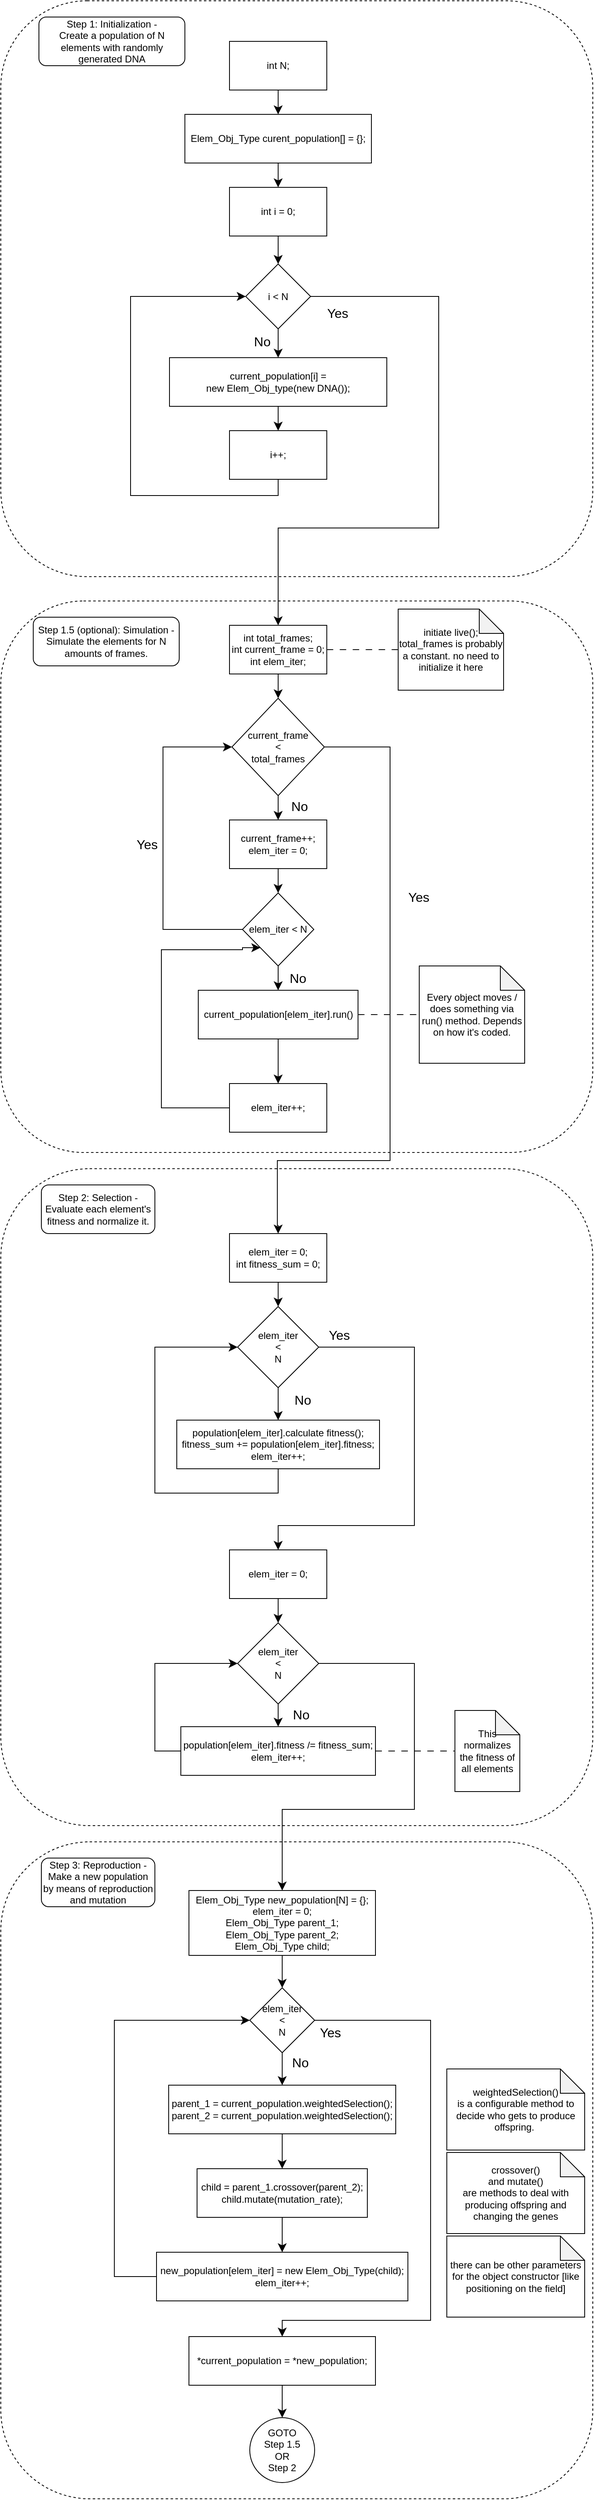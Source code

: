 <mxfile version="24.6.4" type="device">
  <diagram id="C5RBs43oDa-KdzZeNtuy" name="Page-1">
    <mxGraphModel dx="1290" dy="655" grid="1" gridSize="10" guides="1" tooltips="1" connect="1" arrows="1" fold="1" page="1" pageScale="1" pageWidth="827" pageHeight="1169" math="0" shadow="0">
      <root>
        <mxCell id="WIyWlLk6GJQsqaUBKTNV-0" />
        <mxCell id="WIyWlLk6GJQsqaUBKTNV-1" parent="WIyWlLk6GJQsqaUBKTNV-0" />
        <mxCell id="e808V6CF4RWKdssIjrf6-86" value="" style="rounded=1;whiteSpace=wrap;html=1;dashed=1;glass=0;strokeWidth=1;fillOpacity=0;" vertex="1" parent="WIyWlLk6GJQsqaUBKTNV-1">
          <mxGeometry x="50" y="2471" width="730" height="810" as="geometry" />
        </mxCell>
        <mxCell id="e808V6CF4RWKdssIjrf6-63" value="" style="rounded=1;whiteSpace=wrap;html=1;dashed=1;glass=0;strokeWidth=1;fillOpacity=0;" vertex="1" parent="WIyWlLk6GJQsqaUBKTNV-1">
          <mxGeometry x="50" y="1641" width="730" height="810" as="geometry" />
        </mxCell>
        <mxCell id="e808V6CF4RWKdssIjrf6-17" value="" style="rounded=1;whiteSpace=wrap;html=1;dashed=1;glass=0;strokeWidth=1;fillOpacity=0;" vertex="1" parent="WIyWlLk6GJQsqaUBKTNV-1">
          <mxGeometry x="50" y="201" width="730" height="710" as="geometry" />
        </mxCell>
        <mxCell id="e808V6CF4RWKdssIjrf6-18" value="Step 1: Initialization -&lt;br&gt;Create a population of N elements with randomly generated DNA" style="rounded=1;whiteSpace=wrap;html=1;fontSize=12;glass=0;strokeWidth=1;shadow=0;" vertex="1" parent="WIyWlLk6GJQsqaUBKTNV-1">
          <mxGeometry x="97" y="221" width="180" height="60" as="geometry" />
        </mxCell>
        <mxCell id="e808V6CF4RWKdssIjrf6-27" style="edgeStyle=none;curved=1;rounded=0;orthogonalLoop=1;jettySize=auto;html=1;exitX=0.5;exitY=1;exitDx=0;exitDy=0;entryX=0.5;entryY=0;entryDx=0;entryDy=0;fontSize=12;startSize=8;endSize=8;" edge="1" parent="WIyWlLk6GJQsqaUBKTNV-1" source="e808V6CF4RWKdssIjrf6-19" target="e808V6CF4RWKdssIjrf6-20">
          <mxGeometry relative="1" as="geometry" />
        </mxCell>
        <mxCell id="e808V6CF4RWKdssIjrf6-19" value="int N;" style="rounded=0;whiteSpace=wrap;html=1;" vertex="1" parent="WIyWlLk6GJQsqaUBKTNV-1">
          <mxGeometry x="332" y="251" width="120" height="60" as="geometry" />
        </mxCell>
        <mxCell id="e808V6CF4RWKdssIjrf6-28" style="edgeStyle=none;curved=1;rounded=0;orthogonalLoop=1;jettySize=auto;html=1;exitX=0.5;exitY=1;exitDx=0;exitDy=0;entryX=0.5;entryY=0;entryDx=0;entryDy=0;fontSize=12;startSize=8;endSize=8;" edge="1" parent="WIyWlLk6GJQsqaUBKTNV-1" source="e808V6CF4RWKdssIjrf6-20" target="e808V6CF4RWKdssIjrf6-21">
          <mxGeometry relative="1" as="geometry" />
        </mxCell>
        <mxCell id="e808V6CF4RWKdssIjrf6-20" value="Elem_Obj_Type curent_population[] = {};" style="rounded=0;whiteSpace=wrap;html=1;" vertex="1" parent="WIyWlLk6GJQsqaUBKTNV-1">
          <mxGeometry x="277" y="341" width="230" height="60" as="geometry" />
        </mxCell>
        <mxCell id="e808V6CF4RWKdssIjrf6-29" style="edgeStyle=none;curved=1;rounded=0;orthogonalLoop=1;jettySize=auto;html=1;exitX=0.5;exitY=1;exitDx=0;exitDy=0;entryX=0.5;entryY=0;entryDx=0;entryDy=0;fontSize=12;startSize=8;endSize=8;" edge="1" parent="WIyWlLk6GJQsqaUBKTNV-1" source="e808V6CF4RWKdssIjrf6-21" target="e808V6CF4RWKdssIjrf6-22">
          <mxGeometry relative="1" as="geometry" />
        </mxCell>
        <mxCell id="e808V6CF4RWKdssIjrf6-21" value="int i = 0;" style="rounded=0;whiteSpace=wrap;html=1;" vertex="1" parent="WIyWlLk6GJQsqaUBKTNV-1">
          <mxGeometry x="332" y="431" width="120" height="60" as="geometry" />
        </mxCell>
        <mxCell id="e808V6CF4RWKdssIjrf6-25" style="edgeStyle=none;curved=1;rounded=0;orthogonalLoop=1;jettySize=auto;html=1;exitX=0.5;exitY=1;exitDx=0;exitDy=0;entryX=0.5;entryY=0;entryDx=0;entryDy=0;fontSize=12;startSize=8;endSize=8;" edge="1" parent="WIyWlLk6GJQsqaUBKTNV-1" source="e808V6CF4RWKdssIjrf6-22" target="e808V6CF4RWKdssIjrf6-23">
          <mxGeometry relative="1" as="geometry" />
        </mxCell>
        <mxCell id="e808V6CF4RWKdssIjrf6-36" style="edgeStyle=orthogonalEdgeStyle;rounded=0;orthogonalLoop=1;jettySize=auto;html=1;exitX=1;exitY=0.5;exitDx=0;exitDy=0;entryX=0.5;entryY=0;entryDx=0;entryDy=0;fontSize=12;startSize=8;endSize=8;" edge="1" parent="WIyWlLk6GJQsqaUBKTNV-1" source="e808V6CF4RWKdssIjrf6-22" target="e808V6CF4RWKdssIjrf6-35">
          <mxGeometry relative="1" as="geometry">
            <Array as="points">
              <mxPoint x="590" y="566" />
              <mxPoint x="590" y="851" />
              <mxPoint x="392" y="851" />
            </Array>
          </mxGeometry>
        </mxCell>
        <mxCell id="e808V6CF4RWKdssIjrf6-22" value="i &amp;lt; N" style="rhombus;whiteSpace=wrap;html=1;" vertex="1" parent="WIyWlLk6GJQsqaUBKTNV-1">
          <mxGeometry x="352" y="525.5" width="80" height="80" as="geometry" />
        </mxCell>
        <mxCell id="e808V6CF4RWKdssIjrf6-30" style="edgeStyle=none;curved=1;rounded=0;orthogonalLoop=1;jettySize=auto;html=1;exitX=0.5;exitY=1;exitDx=0;exitDy=0;fontSize=12;startSize=8;endSize=8;" edge="1" parent="WIyWlLk6GJQsqaUBKTNV-1" source="e808V6CF4RWKdssIjrf6-23" target="e808V6CF4RWKdssIjrf6-24">
          <mxGeometry relative="1" as="geometry" />
        </mxCell>
        <mxCell id="e808V6CF4RWKdssIjrf6-23" value="current_population[i] = &lt;br&gt;new Elem_Obj_type(new DNA());" style="rounded=0;whiteSpace=wrap;html=1;" vertex="1" parent="WIyWlLk6GJQsqaUBKTNV-1">
          <mxGeometry x="258" y="641" width="268" height="60" as="geometry" />
        </mxCell>
        <mxCell id="e808V6CF4RWKdssIjrf6-31" style="edgeStyle=orthogonalEdgeStyle;rounded=0;orthogonalLoop=1;jettySize=auto;html=1;exitX=0.5;exitY=1;exitDx=0;exitDy=0;entryX=0;entryY=0.5;entryDx=0;entryDy=0;fontSize=12;startSize=8;endSize=8;" edge="1" parent="WIyWlLk6GJQsqaUBKTNV-1" source="e808V6CF4RWKdssIjrf6-24" target="e808V6CF4RWKdssIjrf6-22">
          <mxGeometry relative="1" as="geometry">
            <Array as="points">
              <mxPoint x="392" y="811" />
              <mxPoint x="210" y="811" />
              <mxPoint x="210" y="566" />
            </Array>
          </mxGeometry>
        </mxCell>
        <mxCell id="e808V6CF4RWKdssIjrf6-24" value="i++;" style="rounded=0;whiteSpace=wrap;html=1;" vertex="1" parent="WIyWlLk6GJQsqaUBKTNV-1">
          <mxGeometry x="332" y="731" width="120" height="60" as="geometry" />
        </mxCell>
        <mxCell id="e808V6CF4RWKdssIjrf6-26" value="No" style="text;html=1;align=center;verticalAlign=middle;resizable=0;points=[];autosize=1;strokeColor=none;fillColor=none;fontSize=16;" vertex="1" parent="WIyWlLk6GJQsqaUBKTNV-1">
          <mxGeometry x="352" y="605.5" width="40" height="30" as="geometry" />
        </mxCell>
        <mxCell id="e808V6CF4RWKdssIjrf6-32" value="" style="rounded=1;whiteSpace=wrap;html=1;dashed=1;glass=0;strokeWidth=1;fillOpacity=0;" vertex="1" parent="WIyWlLk6GJQsqaUBKTNV-1">
          <mxGeometry x="50" y="941" width="730" height="680" as="geometry" />
        </mxCell>
        <mxCell id="e808V6CF4RWKdssIjrf6-34" value="Step 1.5 (optional): Simulation - &lt;br&gt;Simulate the elements for N amounts of frames." style="rounded=1;whiteSpace=wrap;html=1;fontSize=12;glass=0;strokeWidth=1;shadow=0;" vertex="1" parent="WIyWlLk6GJQsqaUBKTNV-1">
          <mxGeometry x="90" y="961" width="180" height="60" as="geometry" />
        </mxCell>
        <mxCell id="e808V6CF4RWKdssIjrf6-42" style="edgeStyle=none;curved=1;rounded=0;orthogonalLoop=1;jettySize=auto;html=1;exitX=0.5;exitY=1;exitDx=0;exitDy=0;fontSize=12;startSize=8;endSize=8;" edge="1" parent="WIyWlLk6GJQsqaUBKTNV-1" source="e808V6CF4RWKdssIjrf6-35" target="e808V6CF4RWKdssIjrf6-41">
          <mxGeometry relative="1" as="geometry" />
        </mxCell>
        <mxCell id="e808V6CF4RWKdssIjrf6-35" value="int total_frames;&lt;br&gt;int current_frame = 0;&lt;div&gt;int elem_iter;&lt;/div&gt;" style="rounded=0;whiteSpace=wrap;html=1;" vertex="1" parent="WIyWlLk6GJQsqaUBKTNV-1">
          <mxGeometry x="332" y="971" width="120" height="60" as="geometry" />
        </mxCell>
        <mxCell id="e808V6CF4RWKdssIjrf6-37" value="Yes" style="text;html=1;align=center;verticalAlign=middle;resizable=0;points=[];autosize=1;strokeColor=none;fillColor=none;fontSize=16;" vertex="1" parent="WIyWlLk6GJQsqaUBKTNV-1">
          <mxGeometry x="440" y="571" width="50" height="30" as="geometry" />
        </mxCell>
        <mxCell id="e808V6CF4RWKdssIjrf6-38" value="initiate live();&lt;div&gt;total_frames is probably a constant. no need to initialize it here&lt;/div&gt;" style="shape=note;whiteSpace=wrap;html=1;backgroundOutline=1;darkOpacity=0.05;" vertex="1" parent="WIyWlLk6GJQsqaUBKTNV-1">
          <mxGeometry x="540" y="951" width="130" height="100" as="geometry" />
        </mxCell>
        <mxCell id="e808V6CF4RWKdssIjrf6-39" style="edgeStyle=none;curved=1;rounded=0;orthogonalLoop=1;jettySize=auto;html=1;exitX=1;exitY=0.5;exitDx=0;exitDy=0;entryX=0;entryY=0.5;entryDx=0;entryDy=0;entryPerimeter=0;fontSize=12;startSize=8;endSize=8;endArrow=none;endFill=0;dashed=1;dashPattern=8 8;" edge="1" parent="WIyWlLk6GJQsqaUBKTNV-1" source="e808V6CF4RWKdssIjrf6-35" target="e808V6CF4RWKdssIjrf6-38">
          <mxGeometry relative="1" as="geometry" />
        </mxCell>
        <mxCell id="e808V6CF4RWKdssIjrf6-45" style="edgeStyle=none;curved=1;rounded=0;orthogonalLoop=1;jettySize=auto;html=1;exitX=0.5;exitY=1;exitDx=0;exitDy=0;fontSize=12;startSize=8;endSize=8;entryX=0.5;entryY=0;entryDx=0;entryDy=0;" edge="1" parent="WIyWlLk6GJQsqaUBKTNV-1" source="e808V6CF4RWKdssIjrf6-41" target="e808V6CF4RWKdssIjrf6-55">
          <mxGeometry relative="1" as="geometry">
            <mxPoint x="390" y="1196" as="sourcePoint" />
          </mxGeometry>
        </mxCell>
        <mxCell id="e808V6CF4RWKdssIjrf6-60" style="edgeStyle=orthogonalEdgeStyle;rounded=0;orthogonalLoop=1;jettySize=auto;html=1;exitX=1;exitY=0.5;exitDx=0;exitDy=0;fontSize=12;startSize=8;endSize=8;entryX=0.5;entryY=0;entryDx=0;entryDy=0;" edge="1" parent="WIyWlLk6GJQsqaUBKTNV-1" source="e808V6CF4RWKdssIjrf6-41" target="e808V6CF4RWKdssIjrf6-64">
          <mxGeometry relative="1" as="geometry">
            <mxPoint x="390" y="1681" as="targetPoint" />
            <Array as="points">
              <mxPoint x="530" y="1121" />
              <mxPoint x="530" y="1631" />
              <mxPoint x="391" y="1631" />
              <mxPoint x="391" y="1711" />
            </Array>
          </mxGeometry>
        </mxCell>
        <mxCell id="e808V6CF4RWKdssIjrf6-41" value="current_frame&lt;br&gt;&amp;lt;&lt;br&gt;total_frames" style="rhombus;whiteSpace=wrap;html=1;" vertex="1" parent="WIyWlLk6GJQsqaUBKTNV-1">
          <mxGeometry x="335" y="1061" width="114" height="120" as="geometry" />
        </mxCell>
        <mxCell id="e808V6CF4RWKdssIjrf6-48" style="edgeStyle=none;curved=1;rounded=0;orthogonalLoop=1;jettySize=auto;html=1;exitX=0.5;exitY=1;exitDx=0;exitDy=0;entryX=0.5;entryY=0;entryDx=0;entryDy=0;fontSize=12;startSize=8;endSize=8;" edge="1" parent="WIyWlLk6GJQsqaUBKTNV-1" source="e808V6CF4RWKdssIjrf6-44" target="e808V6CF4RWKdssIjrf6-47">
          <mxGeometry relative="1" as="geometry">
            <mxPoint x="392" y="1401" as="sourcePoint" />
          </mxGeometry>
        </mxCell>
        <mxCell id="e808V6CF4RWKdssIjrf6-58" style="edgeStyle=orthogonalEdgeStyle;rounded=0;orthogonalLoop=1;jettySize=auto;html=1;exitX=0;exitY=0.5;exitDx=0;exitDy=0;entryX=0;entryY=0.5;entryDx=0;entryDy=0;fontSize=12;startSize=8;endSize=8;" edge="1" parent="WIyWlLk6GJQsqaUBKTNV-1" source="e808V6CF4RWKdssIjrf6-44" target="e808V6CF4RWKdssIjrf6-41">
          <mxGeometry relative="1" as="geometry">
            <Array as="points">
              <mxPoint x="250" y="1346" />
              <mxPoint x="250" y="1121" />
            </Array>
          </mxGeometry>
        </mxCell>
        <mxCell id="e808V6CF4RWKdssIjrf6-44" value="elem_iter &amp;lt; N" style="rhombus;whiteSpace=wrap;html=1;" vertex="1" parent="WIyWlLk6GJQsqaUBKTNV-1">
          <mxGeometry x="348" y="1301" width="88" height="90" as="geometry" />
        </mxCell>
        <mxCell id="e808V6CF4RWKdssIjrf6-46" value="No" style="text;html=1;align=center;verticalAlign=middle;resizable=0;points=[];autosize=1;strokeColor=none;fillColor=none;fontSize=16;" vertex="1" parent="WIyWlLk6GJQsqaUBKTNV-1">
          <mxGeometry x="398" y="1179" width="40" height="30" as="geometry" />
        </mxCell>
        <mxCell id="e808V6CF4RWKdssIjrf6-53" style="edgeStyle=none;curved=1;rounded=0;orthogonalLoop=1;jettySize=auto;html=1;exitX=0.5;exitY=1;exitDx=0;exitDy=0;entryX=0.5;entryY=0;entryDx=0;entryDy=0;fontSize=12;startSize=8;endSize=8;" edge="1" parent="WIyWlLk6GJQsqaUBKTNV-1" source="e808V6CF4RWKdssIjrf6-47" target="e808V6CF4RWKdssIjrf6-52">
          <mxGeometry relative="1" as="geometry" />
        </mxCell>
        <mxCell id="e808V6CF4RWKdssIjrf6-47" value="current_population[elem_iter].run()" style="rounded=0;whiteSpace=wrap;html=1;" vertex="1" parent="WIyWlLk6GJQsqaUBKTNV-1">
          <mxGeometry x="293.5" y="1421" width="197" height="60" as="geometry" />
        </mxCell>
        <mxCell id="e808V6CF4RWKdssIjrf6-56" value="" style="edgeStyle=none;curved=1;rounded=0;orthogonalLoop=1;jettySize=auto;html=1;fontSize=12;startSize=8;endSize=8;" edge="1" parent="WIyWlLk6GJQsqaUBKTNV-1" source="e808V6CF4RWKdssIjrf6-49" target="e808V6CF4RWKdssIjrf6-47">
          <mxGeometry relative="1" as="geometry" />
        </mxCell>
        <mxCell id="e808V6CF4RWKdssIjrf6-49" value="No" style="text;html=1;align=center;verticalAlign=middle;resizable=0;points=[];autosize=1;strokeColor=none;fillColor=none;fontSize=16;" vertex="1" parent="WIyWlLk6GJQsqaUBKTNV-1">
          <mxGeometry x="396" y="1391" width="40" height="30" as="geometry" />
        </mxCell>
        <mxCell id="e808V6CF4RWKdssIjrf6-50" value="Every object moves / does something via run() method. Depends on how it&#39;s coded." style="shape=note;whiteSpace=wrap;html=1;backgroundOutline=1;darkOpacity=0.05;" vertex="1" parent="WIyWlLk6GJQsqaUBKTNV-1">
          <mxGeometry x="566" y="1391" width="130" height="120" as="geometry" />
        </mxCell>
        <mxCell id="e808V6CF4RWKdssIjrf6-51" style="edgeStyle=none;curved=1;rounded=0;orthogonalLoop=1;jettySize=auto;html=1;exitX=1;exitY=0.5;exitDx=0;exitDy=0;entryX=0;entryY=0.5;entryDx=0;entryDy=0;entryPerimeter=0;fontSize=12;startSize=8;endSize=8;endArrow=none;endFill=0;dashed=1;dashPattern=8 8;" edge="1" parent="WIyWlLk6GJQsqaUBKTNV-1" source="e808V6CF4RWKdssIjrf6-47" target="e808V6CF4RWKdssIjrf6-50">
          <mxGeometry relative="1" as="geometry">
            <mxPoint x="458" y="1111" as="sourcePoint" />
            <mxPoint x="546" y="1111" as="targetPoint" />
          </mxGeometry>
        </mxCell>
        <mxCell id="e808V6CF4RWKdssIjrf6-54" style="edgeStyle=orthogonalEdgeStyle;rounded=0;orthogonalLoop=1;jettySize=auto;html=1;exitX=0;exitY=0.5;exitDx=0;exitDy=0;entryX=0;entryY=1;entryDx=0;entryDy=0;fontSize=12;startSize=8;endSize=8;" edge="1" parent="WIyWlLk6GJQsqaUBKTNV-1" source="e808V6CF4RWKdssIjrf6-52" target="e808V6CF4RWKdssIjrf6-44">
          <mxGeometry relative="1" as="geometry">
            <Array as="points">
              <mxPoint x="248" y="1566" />
              <mxPoint x="248" y="1371" />
              <mxPoint x="348" y="1371" />
              <mxPoint x="348" y="1369" />
            </Array>
          </mxGeometry>
        </mxCell>
        <mxCell id="e808V6CF4RWKdssIjrf6-52" value="elem_iter++;" style="rounded=0;whiteSpace=wrap;html=1;" vertex="1" parent="WIyWlLk6GJQsqaUBKTNV-1">
          <mxGeometry x="332" y="1536" width="120" height="60" as="geometry" />
        </mxCell>
        <mxCell id="e808V6CF4RWKdssIjrf6-57" style="edgeStyle=none;curved=1;rounded=0;orthogonalLoop=1;jettySize=auto;html=1;exitX=0.5;exitY=1;exitDx=0;exitDy=0;entryX=0.5;entryY=0;entryDx=0;entryDy=0;fontSize=12;startSize=8;endSize=8;" edge="1" parent="WIyWlLk6GJQsqaUBKTNV-1" source="e808V6CF4RWKdssIjrf6-55" target="e808V6CF4RWKdssIjrf6-44">
          <mxGeometry relative="1" as="geometry" />
        </mxCell>
        <mxCell id="e808V6CF4RWKdssIjrf6-55" value="&lt;div&gt;current_frame++;&lt;/div&gt;elem_iter = 0;" style="rounded=0;whiteSpace=wrap;html=1;" vertex="1" parent="WIyWlLk6GJQsqaUBKTNV-1">
          <mxGeometry x="332" y="1211" width="120" height="60" as="geometry" />
        </mxCell>
        <mxCell id="e808V6CF4RWKdssIjrf6-59" value="Yes" style="text;html=1;align=center;verticalAlign=middle;resizable=0;points=[];autosize=1;strokeColor=none;fillColor=none;fontSize=16;" vertex="1" parent="WIyWlLk6GJQsqaUBKTNV-1">
          <mxGeometry x="205" y="1226" width="50" height="30" as="geometry" />
        </mxCell>
        <mxCell id="e808V6CF4RWKdssIjrf6-61" value="Yes" style="text;html=1;align=center;verticalAlign=middle;resizable=0;points=[];autosize=1;strokeColor=none;fillColor=none;fontSize=16;" vertex="1" parent="WIyWlLk6GJQsqaUBKTNV-1">
          <mxGeometry x="540" y="1291" width="50" height="30" as="geometry" />
        </mxCell>
        <mxCell id="e808V6CF4RWKdssIjrf6-62" value="Step 2: Selection -Evaluate each element&#39;s fitness and normalize it." style="rounded=1;whiteSpace=wrap;html=1;fontSize=12;glass=0;strokeWidth=1;shadow=0;" vertex="1" parent="WIyWlLk6GJQsqaUBKTNV-1">
          <mxGeometry x="100" y="1661" width="140" height="60" as="geometry" />
        </mxCell>
        <mxCell id="e808V6CF4RWKdssIjrf6-66" style="edgeStyle=none;curved=1;rounded=0;orthogonalLoop=1;jettySize=auto;html=1;exitX=0.5;exitY=1;exitDx=0;exitDy=0;entryX=0.5;entryY=0;entryDx=0;entryDy=0;fontSize=12;startSize=8;endSize=8;" edge="1" parent="WIyWlLk6GJQsqaUBKTNV-1" source="e808V6CF4RWKdssIjrf6-64" target="e808V6CF4RWKdssIjrf6-65">
          <mxGeometry relative="1" as="geometry" />
        </mxCell>
        <mxCell id="e808V6CF4RWKdssIjrf6-64" value="elem_iter = 0;&lt;div&gt;int fitness_sum = 0;&lt;/div&gt;" style="rounded=0;whiteSpace=wrap;html=1;" vertex="1" parent="WIyWlLk6GJQsqaUBKTNV-1">
          <mxGeometry x="332" y="1721" width="120" height="60" as="geometry" />
        </mxCell>
        <mxCell id="e808V6CF4RWKdssIjrf6-73" style="edgeStyle=orthogonalEdgeStyle;rounded=0;orthogonalLoop=1;jettySize=auto;html=1;exitX=1;exitY=0.5;exitDx=0;exitDy=0;fontSize=12;startSize=8;endSize=8;entryX=0.5;entryY=0;entryDx=0;entryDy=0;" edge="1" parent="WIyWlLk6GJQsqaUBKTNV-1" source="e808V6CF4RWKdssIjrf6-65" target="e808V6CF4RWKdssIjrf6-75">
          <mxGeometry relative="1" as="geometry">
            <mxPoint x="790" y="2071" as="targetPoint" />
            <Array as="points">
              <mxPoint x="560" y="1861" />
              <mxPoint x="560" y="2081" />
              <mxPoint x="392" y="2081" />
            </Array>
          </mxGeometry>
        </mxCell>
        <mxCell id="e808V6CF4RWKdssIjrf6-65" value="elem_iter&lt;div&gt;&amp;lt;&lt;/div&gt;&lt;div&gt;N&lt;/div&gt;" style="rhombus;whiteSpace=wrap;html=1;" vertex="1" parent="WIyWlLk6GJQsqaUBKTNV-1">
          <mxGeometry x="342" y="1811" width="100" height="100" as="geometry" />
        </mxCell>
        <mxCell id="e808V6CF4RWKdssIjrf6-72" style="edgeStyle=orthogonalEdgeStyle;rounded=0;orthogonalLoop=1;jettySize=auto;html=1;exitX=0.5;exitY=1;exitDx=0;exitDy=0;entryX=0;entryY=0.5;entryDx=0;entryDy=0;fontSize=12;startSize=8;endSize=8;" edge="1" parent="WIyWlLk6GJQsqaUBKTNV-1" source="e808V6CF4RWKdssIjrf6-68" target="e808V6CF4RWKdssIjrf6-65">
          <mxGeometry relative="1" as="geometry">
            <Array as="points">
              <mxPoint x="392" y="2041" />
              <mxPoint x="240" y="2041" />
              <mxPoint x="240" y="1861" />
            </Array>
          </mxGeometry>
        </mxCell>
        <mxCell id="e808V6CF4RWKdssIjrf6-68" value="population[elem_iter].calculate fitness();&lt;div&gt;fitness_sum += population[elem_iter].fitness;&lt;/div&gt;&lt;div&gt;elem_iter++;&lt;/div&gt;" style="rounded=0;whiteSpace=wrap;html=1;" vertex="1" parent="WIyWlLk6GJQsqaUBKTNV-1">
          <mxGeometry x="267" y="1951" width="250" height="60" as="geometry" />
        </mxCell>
        <mxCell id="e808V6CF4RWKdssIjrf6-71" value="" style="edgeStyle=none;curved=1;rounded=0;orthogonalLoop=1;jettySize=auto;html=1;exitX=0.5;exitY=1;exitDx=0;exitDy=0;entryX=0.5;entryY=0;entryDx=0;entryDy=0;fontSize=12;startSize=8;endSize=8;" edge="1" parent="WIyWlLk6GJQsqaUBKTNV-1" source="e808V6CF4RWKdssIjrf6-65" target="e808V6CF4RWKdssIjrf6-68">
          <mxGeometry relative="1" as="geometry">
            <mxPoint x="392" y="1911" as="sourcePoint" />
            <mxPoint x="392" y="1941" as="targetPoint" />
          </mxGeometry>
        </mxCell>
        <mxCell id="e808V6CF4RWKdssIjrf6-70" value="No" style="text;html=1;align=center;verticalAlign=middle;resizable=0;points=[];autosize=1;strokeColor=none;fillColor=none;fontSize=16;" vertex="1" parent="WIyWlLk6GJQsqaUBKTNV-1">
          <mxGeometry x="402" y="1911" width="40" height="30" as="geometry" />
        </mxCell>
        <mxCell id="e808V6CF4RWKdssIjrf6-74" value="Yes" style="text;html=1;align=center;verticalAlign=middle;resizable=0;points=[];autosize=1;strokeColor=none;fillColor=none;fontSize=16;" vertex="1" parent="WIyWlLk6GJQsqaUBKTNV-1">
          <mxGeometry x="442" y="1831" width="50" height="30" as="geometry" />
        </mxCell>
        <mxCell id="e808V6CF4RWKdssIjrf6-77" style="edgeStyle=none;curved=1;rounded=0;orthogonalLoop=1;jettySize=auto;html=1;exitX=0.5;exitY=1;exitDx=0;exitDy=0;entryX=0.5;entryY=0;entryDx=0;entryDy=0;fontSize=12;startSize=8;endSize=8;" edge="1" parent="WIyWlLk6GJQsqaUBKTNV-1" source="e808V6CF4RWKdssIjrf6-75" target="e808V6CF4RWKdssIjrf6-76">
          <mxGeometry relative="1" as="geometry" />
        </mxCell>
        <mxCell id="e808V6CF4RWKdssIjrf6-75" value="elem_iter = 0;" style="rounded=0;whiteSpace=wrap;html=1;" vertex="1" parent="WIyWlLk6GJQsqaUBKTNV-1">
          <mxGeometry x="332" y="2111" width="120" height="60" as="geometry" />
        </mxCell>
        <mxCell id="e808V6CF4RWKdssIjrf6-88" style="edgeStyle=orthogonalEdgeStyle;rounded=0;orthogonalLoop=1;jettySize=auto;html=1;exitX=1;exitY=0.5;exitDx=0;exitDy=0;entryX=0.5;entryY=0;entryDx=0;entryDy=0;fontSize=12;startSize=8;endSize=8;" edge="1" parent="WIyWlLk6GJQsqaUBKTNV-1" source="e808V6CF4RWKdssIjrf6-76" target="e808V6CF4RWKdssIjrf6-87">
          <mxGeometry relative="1" as="geometry">
            <Array as="points">
              <mxPoint x="560" y="2251" />
              <mxPoint x="560" y="2431" />
              <mxPoint x="397" y="2431" />
            </Array>
          </mxGeometry>
        </mxCell>
        <mxCell id="e808V6CF4RWKdssIjrf6-76" value="elem_iter&lt;div&gt;&amp;lt;&lt;/div&gt;&lt;div&gt;N&lt;/div&gt;" style="rhombus;whiteSpace=wrap;html=1;" vertex="1" parent="WIyWlLk6GJQsqaUBKTNV-1">
          <mxGeometry x="342" y="2201" width="100" height="100" as="geometry" />
        </mxCell>
        <mxCell id="e808V6CF4RWKdssIjrf6-78" value="" style="edgeStyle=none;curved=1;rounded=0;orthogonalLoop=1;jettySize=auto;html=1;exitX=0.5;exitY=1;exitDx=0;exitDy=0;entryX=0.5;entryY=0;entryDx=0;entryDy=0;fontSize=12;startSize=8;endSize=8;" edge="1" parent="WIyWlLk6GJQsqaUBKTNV-1" source="e808V6CF4RWKdssIjrf6-76" target="e808V6CF4RWKdssIjrf6-80">
          <mxGeometry relative="1" as="geometry">
            <mxPoint x="390" y="2331" as="sourcePoint" />
            <mxPoint x="390" y="2371" as="targetPoint" />
          </mxGeometry>
        </mxCell>
        <mxCell id="e808V6CF4RWKdssIjrf6-79" value="No" style="text;html=1;align=center;verticalAlign=middle;resizable=0;points=[];autosize=1;strokeColor=none;fillColor=none;fontSize=16;" vertex="1" parent="WIyWlLk6GJQsqaUBKTNV-1">
          <mxGeometry x="400" y="2299" width="40" height="30" as="geometry" />
        </mxCell>
        <mxCell id="e808V6CF4RWKdssIjrf6-81" style="edgeStyle=orthogonalEdgeStyle;rounded=0;orthogonalLoop=1;jettySize=auto;html=1;exitX=0;exitY=0.5;exitDx=0;exitDy=0;entryX=0;entryY=0.5;entryDx=0;entryDy=0;fontSize=12;startSize=8;endSize=8;" edge="1" parent="WIyWlLk6GJQsqaUBKTNV-1" source="e808V6CF4RWKdssIjrf6-80" target="e808V6CF4RWKdssIjrf6-76">
          <mxGeometry relative="1" as="geometry">
            <Array as="points">
              <mxPoint x="240" y="2359" />
              <mxPoint x="240" y="2251" />
            </Array>
          </mxGeometry>
        </mxCell>
        <mxCell id="e808V6CF4RWKdssIjrf6-80" value="population[elem_iter].fitness /= fitness_sum;&lt;div&gt;elem_iter++;&lt;/div&gt;" style="rounded=0;whiteSpace=wrap;html=1;" vertex="1" parent="WIyWlLk6GJQsqaUBKTNV-1">
          <mxGeometry x="272" y="2329" width="240" height="60" as="geometry" />
        </mxCell>
        <mxCell id="e808V6CF4RWKdssIjrf6-82" value="This normalizes the fitness of all elements" style="shape=note;whiteSpace=wrap;html=1;backgroundOutline=1;darkOpacity=0.05;" vertex="1" parent="WIyWlLk6GJQsqaUBKTNV-1">
          <mxGeometry x="610" y="2309" width="80" height="100" as="geometry" />
        </mxCell>
        <mxCell id="e808V6CF4RWKdssIjrf6-83" style="edgeStyle=none;curved=1;rounded=0;orthogonalLoop=1;jettySize=auto;html=1;exitX=1;exitY=0.5;exitDx=0;exitDy=0;entryX=0;entryY=0.5;entryDx=0;entryDy=0;entryPerimeter=0;fontSize=12;startSize=8;endSize=8;endArrow=none;endFill=0;dashed=1;dashPattern=8 8;" edge="1" parent="WIyWlLk6GJQsqaUBKTNV-1" source="e808V6CF4RWKdssIjrf6-80" target="e808V6CF4RWKdssIjrf6-82">
          <mxGeometry relative="1" as="geometry">
            <mxPoint x="527.5" y="2391" as="sourcePoint" />
            <mxPoint x="602.5" y="2391" as="targetPoint" />
          </mxGeometry>
        </mxCell>
        <mxCell id="e808V6CF4RWKdssIjrf6-85" value="Step 3: Reproduction -&lt;br&gt;Make a new population by means of reproduction and mutation" style="rounded=1;whiteSpace=wrap;html=1;fontSize=12;glass=0;strokeWidth=1;shadow=0;" vertex="1" parent="WIyWlLk6GJQsqaUBKTNV-1">
          <mxGeometry x="100" y="2491" width="140" height="60" as="geometry" />
        </mxCell>
        <mxCell id="e808V6CF4RWKdssIjrf6-90" style="edgeStyle=none;curved=1;rounded=0;orthogonalLoop=1;jettySize=auto;html=1;exitX=0.5;exitY=1;exitDx=0;exitDy=0;entryX=0.5;entryY=0;entryDx=0;entryDy=0;fontSize=12;startSize=8;endSize=8;" edge="1" parent="WIyWlLk6GJQsqaUBKTNV-1" source="e808V6CF4RWKdssIjrf6-87" target="e808V6CF4RWKdssIjrf6-89">
          <mxGeometry relative="1" as="geometry" />
        </mxCell>
        <mxCell id="e808V6CF4RWKdssIjrf6-87" value="Elem_Obj_Type new_population[N] = {};&lt;div&gt;elem_iter = 0;&lt;/div&gt;&lt;div&gt;Elem_Obj_Type parent_1;&lt;/div&gt;&lt;div&gt;Elem_Obj_Type parent_2;&lt;br&gt;&lt;/div&gt;&lt;div&gt;Elem_Obj_Type child;&lt;/div&gt;" style="rounded=0;whiteSpace=wrap;html=1;" vertex="1" parent="WIyWlLk6GJQsqaUBKTNV-1">
          <mxGeometry x="282" y="2531" width="230" height="80" as="geometry" />
        </mxCell>
        <mxCell id="e808V6CF4RWKdssIjrf6-93" style="edgeStyle=none;curved=1;rounded=0;orthogonalLoop=1;jettySize=auto;html=1;exitX=0.5;exitY=1;exitDx=0;exitDy=0;entryX=0.5;entryY=0;entryDx=0;entryDy=0;fontSize=12;startSize=8;endSize=8;" edge="1" parent="WIyWlLk6GJQsqaUBKTNV-1" source="e808V6CF4RWKdssIjrf6-89" target="e808V6CF4RWKdssIjrf6-91">
          <mxGeometry relative="1" as="geometry" />
        </mxCell>
        <mxCell id="e808V6CF4RWKdssIjrf6-106" style="edgeStyle=orthogonalEdgeStyle;rounded=0;orthogonalLoop=1;jettySize=auto;html=1;exitX=1;exitY=0.5;exitDx=0;exitDy=0;entryX=0.5;entryY=0;entryDx=0;entryDy=0;fontSize=12;startSize=8;endSize=8;" edge="1" parent="WIyWlLk6GJQsqaUBKTNV-1" source="e808V6CF4RWKdssIjrf6-89" target="e808V6CF4RWKdssIjrf6-104">
          <mxGeometry relative="1" as="geometry">
            <Array as="points">
              <mxPoint x="580" y="2691" />
              <mxPoint x="580" y="3061" />
              <mxPoint x="397" y="3061" />
            </Array>
          </mxGeometry>
        </mxCell>
        <mxCell id="e808V6CF4RWKdssIjrf6-89" value="elem_iter&lt;div&gt;&amp;lt;&lt;/div&gt;&lt;div&gt;N&lt;/div&gt;" style="rhombus;whiteSpace=wrap;html=1;" vertex="1" parent="WIyWlLk6GJQsqaUBKTNV-1">
          <mxGeometry x="357" y="2651" width="80" height="80" as="geometry" />
        </mxCell>
        <mxCell id="e808V6CF4RWKdssIjrf6-94" style="edgeStyle=none;curved=1;rounded=0;orthogonalLoop=1;jettySize=auto;html=1;exitX=0.5;exitY=1;exitDx=0;exitDy=0;entryX=0.5;entryY=0;entryDx=0;entryDy=0;fontSize=12;startSize=8;endSize=8;" edge="1" parent="WIyWlLk6GJQsqaUBKTNV-1" source="e808V6CF4RWKdssIjrf6-91" target="e808V6CF4RWKdssIjrf6-92">
          <mxGeometry relative="1" as="geometry" />
        </mxCell>
        <mxCell id="e808V6CF4RWKdssIjrf6-91" value="parent_1 = current_population.weightedSelection();&lt;div&gt;parent_2 = current_population.weightedSelection();&lt;br&gt;&lt;/div&gt;" style="rounded=0;whiteSpace=wrap;html=1;" vertex="1" parent="WIyWlLk6GJQsqaUBKTNV-1">
          <mxGeometry x="257" y="2771" width="280" height="60" as="geometry" />
        </mxCell>
        <mxCell id="e808V6CF4RWKdssIjrf6-101" style="edgeStyle=none;curved=1;rounded=0;orthogonalLoop=1;jettySize=auto;html=1;exitX=0.5;exitY=1;exitDx=0;exitDy=0;entryX=0.5;entryY=0;entryDx=0;entryDy=0;fontSize=12;startSize=8;endSize=8;" edge="1" parent="WIyWlLk6GJQsqaUBKTNV-1" source="e808V6CF4RWKdssIjrf6-92" target="e808V6CF4RWKdssIjrf6-98">
          <mxGeometry relative="1" as="geometry" />
        </mxCell>
        <mxCell id="e808V6CF4RWKdssIjrf6-92" value="child = parent_1.crossover(parent_2);&lt;div&gt;child.mutate(mutation_rate);&lt;/div&gt;" style="rounded=0;whiteSpace=wrap;html=1;" vertex="1" parent="WIyWlLk6GJQsqaUBKTNV-1">
          <mxGeometry x="292" y="2874" width="210" height="60" as="geometry" />
        </mxCell>
        <mxCell id="e808V6CF4RWKdssIjrf6-95" value="weightedSelection()&lt;br&gt;is a configurable method to decide who gets to produce offspring.&amp;nbsp;" style="shape=note;whiteSpace=wrap;html=1;backgroundOutline=1;darkOpacity=0.05;" vertex="1" parent="WIyWlLk6GJQsqaUBKTNV-1">
          <mxGeometry x="600" y="2751" width="170" height="100" as="geometry" />
        </mxCell>
        <mxCell id="e808V6CF4RWKdssIjrf6-96" value="No" style="text;html=1;align=center;verticalAlign=middle;resizable=0;points=[];autosize=1;strokeColor=none;fillColor=none;fontSize=16;" vertex="1" parent="WIyWlLk6GJQsqaUBKTNV-1">
          <mxGeometry x="399" y="2728" width="40" height="30" as="geometry" />
        </mxCell>
        <mxCell id="e808V6CF4RWKdssIjrf6-97" value="crossover() &lt;br&gt;and mutate()&lt;br&gt;are methods to deal with producing offspring and changing the genes" style="shape=note;whiteSpace=wrap;html=1;backgroundOutline=1;darkOpacity=0.05;" vertex="1" parent="WIyWlLk6GJQsqaUBKTNV-1">
          <mxGeometry x="600" y="2854" width="170" height="100" as="geometry" />
        </mxCell>
        <mxCell id="e808V6CF4RWKdssIjrf6-102" style="edgeStyle=orthogonalEdgeStyle;rounded=0;orthogonalLoop=1;jettySize=auto;html=1;exitX=0;exitY=0.5;exitDx=0;exitDy=0;entryX=0;entryY=0.5;entryDx=0;entryDy=0;fontSize=12;startSize=8;endSize=8;" edge="1" parent="WIyWlLk6GJQsqaUBKTNV-1" source="e808V6CF4RWKdssIjrf6-98" target="e808V6CF4RWKdssIjrf6-89">
          <mxGeometry relative="1" as="geometry">
            <Array as="points">
              <mxPoint x="190" y="3007" />
              <mxPoint x="190" y="2691" />
            </Array>
          </mxGeometry>
        </mxCell>
        <mxCell id="e808V6CF4RWKdssIjrf6-98" value="new_population[elem_iter] = new Elem_Obj_Type(child);&lt;div&gt;elem_iter++;&lt;/div&gt;" style="rounded=0;whiteSpace=wrap;html=1;" vertex="1" parent="WIyWlLk6GJQsqaUBKTNV-1">
          <mxGeometry x="242" y="2977" width="310" height="60" as="geometry" />
        </mxCell>
        <mxCell id="e808V6CF4RWKdssIjrf6-99" value="there can be other parameters for the object constructor [like positioning on the field]" style="shape=note;whiteSpace=wrap;html=1;backgroundOutline=1;darkOpacity=0.05;" vertex="1" parent="WIyWlLk6GJQsqaUBKTNV-1">
          <mxGeometry x="600" y="2957" width="170" height="100" as="geometry" />
        </mxCell>
        <mxCell id="e808V6CF4RWKdssIjrf6-109" style="edgeStyle=none;curved=1;rounded=0;orthogonalLoop=1;jettySize=auto;html=1;exitX=0.5;exitY=1;exitDx=0;exitDy=0;entryX=0.5;entryY=0;entryDx=0;entryDy=0;fontSize=12;startSize=8;endSize=8;" edge="1" parent="WIyWlLk6GJQsqaUBKTNV-1" source="e808V6CF4RWKdssIjrf6-104" target="e808V6CF4RWKdssIjrf6-108">
          <mxGeometry relative="1" as="geometry" />
        </mxCell>
        <mxCell id="e808V6CF4RWKdssIjrf6-104" value="*current_population = *new_population;" style="rounded=0;whiteSpace=wrap;html=1;" vertex="1" parent="WIyWlLk6GJQsqaUBKTNV-1">
          <mxGeometry x="282" y="3081" width="230" height="60" as="geometry" />
        </mxCell>
        <mxCell id="e808V6CF4RWKdssIjrf6-107" value="Yes" style="text;html=1;align=center;verticalAlign=middle;resizable=0;points=[];autosize=1;strokeColor=none;fillColor=none;fontSize=16;" vertex="1" parent="WIyWlLk6GJQsqaUBKTNV-1">
          <mxGeometry x="431" y="2691" width="50" height="30" as="geometry" />
        </mxCell>
        <mxCell id="e808V6CF4RWKdssIjrf6-108" value="GOTO&lt;div&gt;Step 1.5&lt;/div&gt;&lt;div&gt;OR&lt;/div&gt;&lt;div&gt;Step 2&lt;/div&gt;" style="ellipse;whiteSpace=wrap;html=1;aspect=fixed;" vertex="1" parent="WIyWlLk6GJQsqaUBKTNV-1">
          <mxGeometry x="357" y="3181" width="80" height="80" as="geometry" />
        </mxCell>
      </root>
    </mxGraphModel>
  </diagram>
</mxfile>
